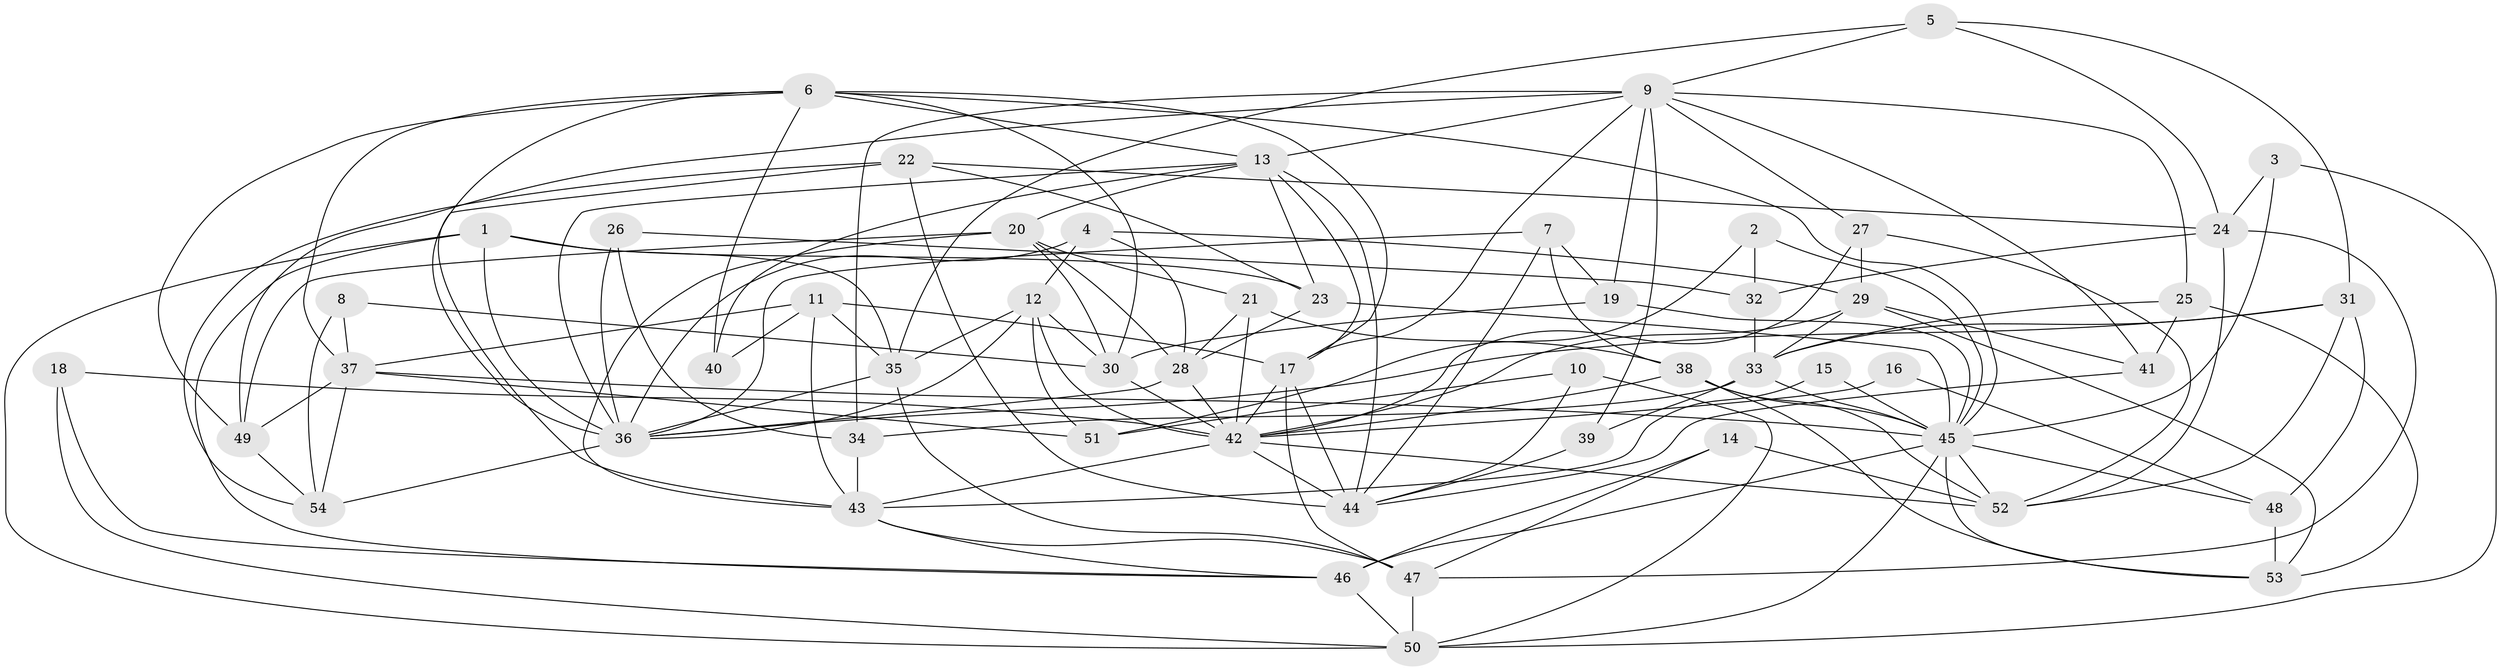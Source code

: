 // original degree distribution, {5: 0.18691588785046728, 2: 0.08411214953271028, 6: 0.028037383177570093, 3: 0.34579439252336447, 4: 0.2803738317757009, 8: 0.028037383177570093, 7: 0.037383177570093455, 9: 0.009345794392523364}
// Generated by graph-tools (version 1.1) at 2025/26/03/09/25 03:26:18]
// undirected, 54 vertices, 147 edges
graph export_dot {
graph [start="1"]
  node [color=gray90,style=filled];
  1;
  2;
  3;
  4;
  5;
  6;
  7;
  8;
  9;
  10;
  11;
  12;
  13;
  14;
  15;
  16;
  17;
  18;
  19;
  20;
  21;
  22;
  23;
  24;
  25;
  26;
  27;
  28;
  29;
  30;
  31;
  32;
  33;
  34;
  35;
  36;
  37;
  38;
  39;
  40;
  41;
  42;
  43;
  44;
  45;
  46;
  47;
  48;
  49;
  50;
  51;
  52;
  53;
  54;
  1 -- 23 [weight=1.0];
  1 -- 35 [weight=2.0];
  1 -- 36 [weight=1.0];
  1 -- 46 [weight=1.0];
  1 -- 50 [weight=1.0];
  2 -- 32 [weight=1.0];
  2 -- 45 [weight=1.0];
  2 -- 51 [weight=1.0];
  3 -- 24 [weight=1.0];
  3 -- 45 [weight=1.0];
  3 -- 50 [weight=1.0];
  4 -- 12 [weight=1.0];
  4 -- 28 [weight=1.0];
  4 -- 29 [weight=1.0];
  4 -- 36 [weight=1.0];
  5 -- 9 [weight=1.0];
  5 -- 24 [weight=1.0];
  5 -- 31 [weight=1.0];
  5 -- 35 [weight=1.0];
  6 -- 13 [weight=1.0];
  6 -- 17 [weight=1.0];
  6 -- 30 [weight=1.0];
  6 -- 36 [weight=1.0];
  6 -- 37 [weight=1.0];
  6 -- 40 [weight=1.0];
  6 -- 45 [weight=1.0];
  6 -- 49 [weight=1.0];
  7 -- 19 [weight=1.0];
  7 -- 36 [weight=1.0];
  7 -- 38 [weight=1.0];
  7 -- 44 [weight=1.0];
  8 -- 30 [weight=1.0];
  8 -- 37 [weight=1.0];
  8 -- 54 [weight=1.0];
  9 -- 13 [weight=1.0];
  9 -- 17 [weight=1.0];
  9 -- 19 [weight=1.0];
  9 -- 25 [weight=1.0];
  9 -- 27 [weight=1.0];
  9 -- 34 [weight=1.0];
  9 -- 39 [weight=1.0];
  9 -- 41 [weight=1.0];
  9 -- 49 [weight=1.0];
  10 -- 44 [weight=1.0];
  10 -- 50 [weight=1.0];
  10 -- 51 [weight=1.0];
  11 -- 17 [weight=2.0];
  11 -- 35 [weight=1.0];
  11 -- 37 [weight=1.0];
  11 -- 40 [weight=1.0];
  11 -- 43 [weight=1.0];
  12 -- 30 [weight=1.0];
  12 -- 35 [weight=1.0];
  12 -- 36 [weight=1.0];
  12 -- 42 [weight=1.0];
  12 -- 51 [weight=1.0];
  13 -- 17 [weight=1.0];
  13 -- 20 [weight=1.0];
  13 -- 23 [weight=1.0];
  13 -- 36 [weight=1.0];
  13 -- 40 [weight=1.0];
  13 -- 44 [weight=1.0];
  14 -- 46 [weight=1.0];
  14 -- 47 [weight=1.0];
  14 -- 52 [weight=2.0];
  15 -- 43 [weight=1.0];
  15 -- 45 [weight=1.0];
  16 -- 42 [weight=1.0];
  16 -- 48 [weight=1.0];
  17 -- 42 [weight=1.0];
  17 -- 44 [weight=1.0];
  17 -- 47 [weight=1.0];
  18 -- 42 [weight=1.0];
  18 -- 46 [weight=1.0];
  18 -- 50 [weight=1.0];
  19 -- 30 [weight=1.0];
  19 -- 45 [weight=1.0];
  20 -- 21 [weight=1.0];
  20 -- 28 [weight=1.0];
  20 -- 30 [weight=1.0];
  20 -- 43 [weight=1.0];
  20 -- 49 [weight=1.0];
  21 -- 28 [weight=1.0];
  21 -- 38 [weight=1.0];
  21 -- 42 [weight=1.0];
  22 -- 23 [weight=1.0];
  22 -- 24 [weight=1.0];
  22 -- 43 [weight=1.0];
  22 -- 44 [weight=1.0];
  22 -- 54 [weight=1.0];
  23 -- 28 [weight=1.0];
  23 -- 45 [weight=1.0];
  24 -- 32 [weight=1.0];
  24 -- 47 [weight=1.0];
  24 -- 52 [weight=2.0];
  25 -- 33 [weight=1.0];
  25 -- 41 [weight=1.0];
  25 -- 53 [weight=1.0];
  26 -- 32 [weight=1.0];
  26 -- 34 [weight=1.0];
  26 -- 36 [weight=1.0];
  27 -- 29 [weight=1.0];
  27 -- 42 [weight=1.0];
  27 -- 52 [weight=1.0];
  28 -- 36 [weight=1.0];
  28 -- 42 [weight=1.0];
  29 -- 33 [weight=1.0];
  29 -- 41 [weight=2.0];
  29 -- 42 [weight=1.0];
  29 -- 53 [weight=1.0];
  30 -- 42 [weight=1.0];
  31 -- 33 [weight=1.0];
  31 -- 36 [weight=1.0];
  31 -- 48 [weight=1.0];
  31 -- 52 [weight=1.0];
  32 -- 33 [weight=1.0];
  33 -- 34 [weight=1.0];
  33 -- 39 [weight=1.0];
  33 -- 45 [weight=1.0];
  34 -- 43 [weight=1.0];
  35 -- 36 [weight=1.0];
  35 -- 47 [weight=1.0];
  36 -- 54 [weight=1.0];
  37 -- 45 [weight=2.0];
  37 -- 49 [weight=1.0];
  37 -- 51 [weight=1.0];
  37 -- 54 [weight=2.0];
  38 -- 42 [weight=1.0];
  38 -- 45 [weight=1.0];
  38 -- 52 [weight=1.0];
  38 -- 53 [weight=1.0];
  39 -- 44 [weight=1.0];
  41 -- 44 [weight=1.0];
  42 -- 43 [weight=1.0];
  42 -- 44 [weight=3.0];
  42 -- 52 [weight=1.0];
  43 -- 46 [weight=1.0];
  43 -- 47 [weight=1.0];
  45 -- 46 [weight=2.0];
  45 -- 48 [weight=1.0];
  45 -- 50 [weight=1.0];
  45 -- 52 [weight=1.0];
  45 -- 53 [weight=1.0];
  46 -- 50 [weight=1.0];
  47 -- 50 [weight=1.0];
  48 -- 53 [weight=1.0];
  49 -- 54 [weight=1.0];
}

